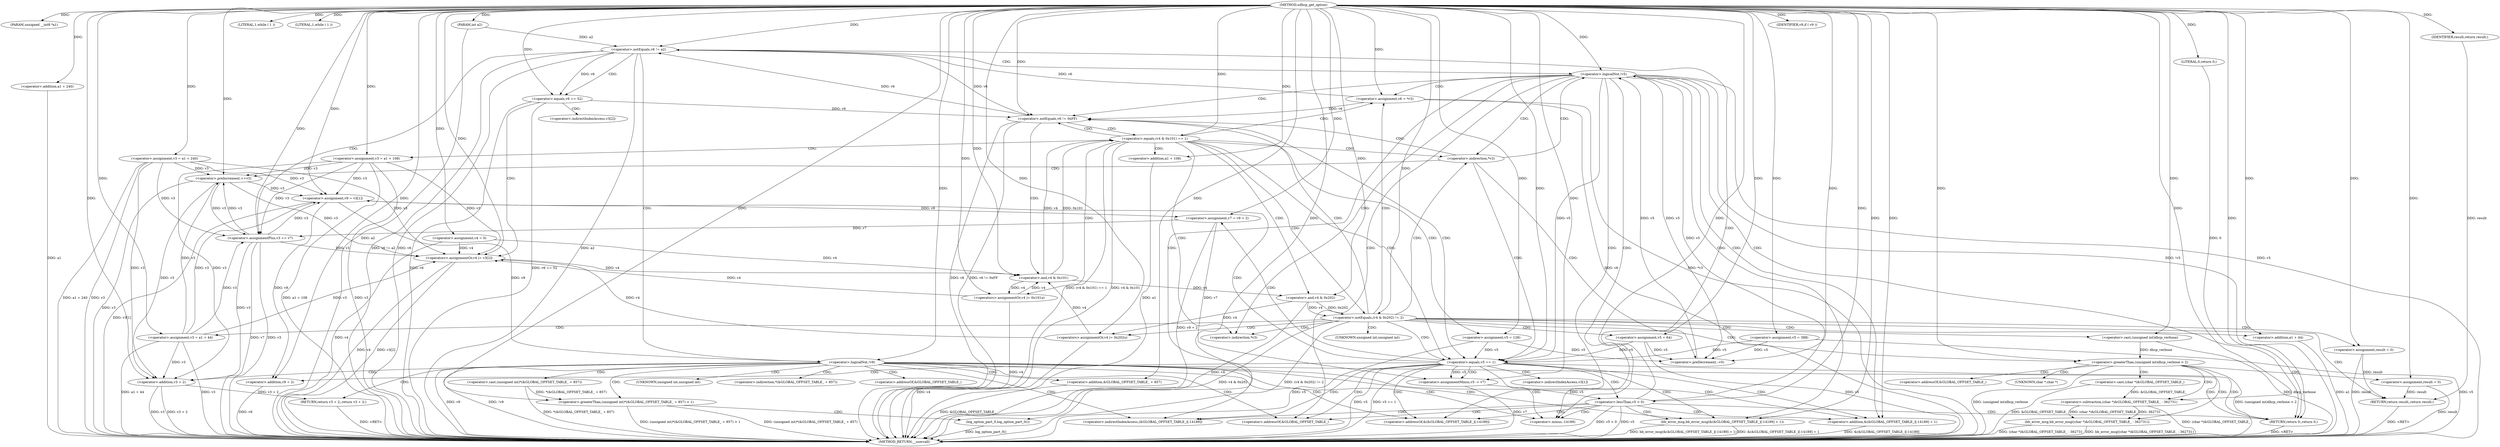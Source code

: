 digraph udhcp_get_option {  
"1000108" [label = "(METHOD,udhcp_get_option)" ]
"1000293" [label = "(METHOD_RETURN,__usercall)" ]
"1000109" [label = "(PARAM,unsigned __int8 *a1)" ]
"1000110" [label = "(PARAM,int a2)" ]
"1000119" [label = "(<operator>.assignment,v3 = a1 + 240)" ]
"1000121" [label = "(<operator>.addition,a1 + 240)" ]
"1000124" [label = "(<operator>.assignment,v4 = 0)" ]
"1000127" [label = "(<operator>.assignment,v5 = 388)" ]
"1000131" [label = "(LITERAL,1,while ( 1 ))" ]
"1000134" [label = "(LITERAL,1,while ( 1 ))" ]
"1000136" [label = "(<operator>.assignment,v6 = *v3)" ]
"1000144" [label = "(<operator>.preDecrement,--v5)" ]
"1000146" [label = "(<operator>.preIncrement,++v3)" ]
"1000150" [label = "(<operator>.logicalNot,!v5)" ]
"1000154" [label = "(<operator>.notEquals,v6 != 0xFF)" ]
"1000159" [label = "(<operator>.equals,(v4 & 0x101) == 1)" ]
"1000160" [label = "(<operator>.and,v4 & 0x101)" ]
"1000165" [label = "(<operators>.assignmentOr,v4 |= 0x101u)" ]
"1000168" [label = "(<operator>.assignment,v3 = a1 + 108)" ]
"1000170" [label = "(<operator>.addition,a1 + 108)" ]
"1000173" [label = "(<operator>.assignment,v5 = 128)" ]
"1000179" [label = "(<operator>.notEquals,(v4 & 0x202) != 2)" ]
"1000180" [label = "(<operator>.and,v4 & 0x202)" ]
"1000185" [label = "(<operator>.assignment,result = 0)" ]
"1000189" [label = "(<operator>.greaterThan,(unsigned int)dhcp_verbose > 2)" ]
"1000190" [label = "(<operator>.cast,(unsigned int)dhcp_verbose)" ]
"1000195" [label = "(bb_error_msg,bb_error_msg((char *)&GLOBAL_OFFSET_TABLE_ - 362731))" ]
"1000196" [label = "(<operator>.subtraction,(char *)&GLOBAL_OFFSET_TABLE_ - 362731)" ]
"1000197" [label = "(<operator>.cast,(char *)&GLOBAL_OFFSET_TABLE_)" ]
"1000202" [label = "(<operator>.assignment,result = 0)" ]
"1000205" [label = "(RETURN,return result;,return result;)" ]
"1000206" [label = "(IDENTIFIER,result,return result;)" ]
"1000207" [label = "(<operators>.assignmentOr,v4 |= 0x202u)" ]
"1000210" [label = "(<operator>.assignment,v3 = a1 + 44)" ]
"1000212" [label = "(<operator>.addition,a1 + 44)" ]
"1000215" [label = "(<operator>.assignment,v5 = 64)" ]
"1000219" [label = "(<operator>.equals,v5 == 1)" ]
"1000223" [label = "(<operator>.assignment,v9 = v3[1])" ]
"1000228" [label = "(<operator>.assignment,v7 = v9 + 2)" ]
"1000230" [label = "(<operator>.addition,v9 + 2)" ]
"1000233" [label = "(<operator>.assignmentMinus,v5 -= v7)" ]
"1000237" [label = "(<operator>.lessThan,v5 < 0)" ]
"1000242" [label = "(<operator>.notEquals,v6 != a2)" ]
"1000247" [label = "(IDENTIFIER,v9,if ( v9 ))" ]
"1000250" [label = "(<operator>.equals,v6 == 52)" ]
"1000253" [label = "(<operators>.assignmentOr,v4 |= v3[2])" ]
"1000258" [label = "(<operator>.assignmentPlus,v3 += v7)" ]
"1000263" [label = "(<operator>.logicalNot,!v9)" ]
"1000267" [label = "(bb_error_msg,bb_error_msg(&(&GLOBAL_OFFSET_TABLE_)[-14189] + 1))" ]
"1000268" [label = "(<operator>.addition,&(&GLOBAL_OFFSET_TABLE_)[-14189] + 1)" ]
"1000273" [label = "(<operator>.minus,-14189)" ]
"1000276" [label = "(RETURN,return 0;,return 0;)" ]
"1000277" [label = "(LITERAL,0,return 0;)" ]
"1000279" [label = "(<operator>.greaterThan,(unsigned int)*(&GLOBAL_OFFSET_TABLE_ + 857) > 1)" ]
"1000280" [label = "(<operator>.cast,(unsigned int)*(&GLOBAL_OFFSET_TABLE_ + 857))" ]
"1000283" [label = "(<operator>.addition,&GLOBAL_OFFSET_TABLE_ + 857)" ]
"1000288" [label = "(log_option_part_0,log_option_part_0())" ]
"1000289" [label = "(RETURN,return v3 + 2;,return v3 + 2;)" ]
"1000290" [label = "(<operator>.addition,v3 + 2)" ]
"1000138" [label = "(<operator>.indirection,*v3)" ]
"1000141" [label = "(<operator>.indirection,*v3)" ]
"1000191" [label = "(UNKNOWN,unsigned int,unsigned int)" ]
"1000198" [label = "(UNKNOWN,char *,char *)" ]
"1000199" [label = "(<operator>.addressOf,&GLOBAL_OFFSET_TABLE_)" ]
"1000225" [label = "(<operator>.indirectIndexAccess,v3[1])" ]
"1000255" [label = "(<operator>.indirectIndexAccess,v3[2])" ]
"1000269" [label = "(<operator>.addressOf,&(&GLOBAL_OFFSET_TABLE_)[-14189])" ]
"1000270" [label = "(<operator>.indirectIndexAccess,(&GLOBAL_OFFSET_TABLE_)[-14189])" ]
"1000271" [label = "(<operator>.addressOf,&GLOBAL_OFFSET_TABLE_)" ]
"1000281" [label = "(UNKNOWN,unsigned int,unsigned int)" ]
"1000282" [label = "(<operator>.indirection,*(&GLOBAL_OFFSET_TABLE_ + 857))" ]
"1000284" [label = "(<operator>.addressOf,&GLOBAL_OFFSET_TABLE_)" ]
  "1000205" -> "1000293"  [ label = "DDG: <RET>"] 
  "1000276" -> "1000293"  [ label = "DDG: <RET>"] 
  "1000127" -> "1000293"  [ label = "DDG: v5"] 
  "1000136" -> "1000293"  [ label = "DDG: *v3"] 
  "1000279" -> "1000293"  [ label = "DDG: (unsigned int)*(&GLOBAL_OFFSET_TABLE_ + 857) > 1"] 
  "1000230" -> "1000293"  [ label = "DDG: v9"] 
  "1000279" -> "1000293"  [ label = "DDG: (unsigned int)*(&GLOBAL_OFFSET_TABLE_ + 857)"] 
  "1000263" -> "1000293"  [ label = "DDG: v9"] 
  "1000250" -> "1000293"  [ label = "DDG: v6"] 
  "1000210" -> "1000293"  [ label = "DDG: a1 + 44"] 
  "1000258" -> "1000293"  [ label = "DDG: v7"] 
  "1000180" -> "1000293"  [ label = "DDG: v4"] 
  "1000242" -> "1000293"  [ label = "DDG: v6"] 
  "1000267" -> "1000293"  [ label = "DDG: bb_error_msg(&(&GLOBAL_OFFSET_TABLE_)[-14189] + 1)"] 
  "1000197" -> "1000293"  [ label = "DDG: &GLOBAL_OFFSET_TABLE_"] 
  "1000202" -> "1000293"  [ label = "DDG: result"] 
  "1000119" -> "1000293"  [ label = "DDG: v3"] 
  "1000189" -> "1000293"  [ label = "DDG: (unsigned int)dhcp_verbose > 2"] 
  "1000165" -> "1000293"  [ label = "DDG: v4"] 
  "1000242" -> "1000293"  [ label = "DDG: a2"] 
  "1000258" -> "1000293"  [ label = "DDG: v3"] 
  "1000173" -> "1000293"  [ label = "DDG: v5"] 
  "1000268" -> "1000293"  [ label = "DDG: &(&GLOBAL_OFFSET_TABLE_)[-14189]"] 
  "1000121" -> "1000293"  [ label = "DDG: a1"] 
  "1000212" -> "1000293"  [ label = "DDG: a1"] 
  "1000228" -> "1000293"  [ label = "DDG: v9 + 2"] 
  "1000210" -> "1000293"  [ label = "DDG: v3"] 
  "1000290" -> "1000293"  [ label = "DDG: v3 + 2"] 
  "1000119" -> "1000293"  [ label = "DDG: a1 + 240"] 
  "1000136" -> "1000293"  [ label = "DDG: v6"] 
  "1000219" -> "1000293"  [ label = "DDG: v5"] 
  "1000110" -> "1000293"  [ label = "DDG: a2"] 
  "1000250" -> "1000293"  [ label = "DDG: v6 == 52"] 
  "1000267" -> "1000293"  [ label = "DDG: &(&GLOBAL_OFFSET_TABLE_)[-14189] + 1"] 
  "1000150" -> "1000293"  [ label = "DDG: !v5"] 
  "1000179" -> "1000293"  [ label = "DDG: v4 & 0x202"] 
  "1000146" -> "1000293"  [ label = "DDG: v3"] 
  "1000154" -> "1000293"  [ label = "DDG: v6"] 
  "1000280" -> "1000293"  [ label = "DDG: *(&GLOBAL_OFFSET_TABLE_ + 857)"] 
  "1000189" -> "1000293"  [ label = "DDG: (unsigned int)dhcp_verbose"] 
  "1000237" -> "1000293"  [ label = "DDG: v5 < 0"] 
  "1000263" -> "1000293"  [ label = "DDG: !v9"] 
  "1000253" -> "1000293"  [ label = "DDG: v3[2]"] 
  "1000159" -> "1000293"  [ label = "DDG: (v4 & 0x101) == 1"] 
  "1000288" -> "1000293"  [ label = "DDG: log_option_part_0()"] 
  "1000223" -> "1000293"  [ label = "DDG: v3[1]"] 
  "1000168" -> "1000293"  [ label = "DDG: a1 + 108"] 
  "1000290" -> "1000293"  [ label = "DDG: v3"] 
  "1000170" -> "1000293"  [ label = "DDG: a1"] 
  "1000207" -> "1000293"  [ label = "DDG: v4"] 
  "1000124" -> "1000293"  [ label = "DDG: v4"] 
  "1000190" -> "1000293"  [ label = "DDG: dhcp_verbose"] 
  "1000242" -> "1000293"  [ label = "DDG: v6 != a2"] 
  "1000179" -> "1000293"  [ label = "DDG: (v4 & 0x202) != 2"] 
  "1000195" -> "1000293"  [ label = "DDG: (char *)&GLOBAL_OFFSET_TABLE_ - 362731"] 
  "1000168" -> "1000293"  [ label = "DDG: v3"] 
  "1000215" -> "1000293"  [ label = "DDG: v5"] 
  "1000283" -> "1000293"  [ label = "DDG: &GLOBAL_OFFSET_TABLE_"] 
  "1000237" -> "1000293"  [ label = "DDG: v5"] 
  "1000159" -> "1000293"  [ label = "DDG: v4 & 0x101"] 
  "1000253" -> "1000293"  [ label = "DDG: v4"] 
  "1000195" -> "1000293"  [ label = "DDG: bb_error_msg((char *)&GLOBAL_OFFSET_TABLE_ - 362731)"] 
  "1000196" -> "1000293"  [ label = "DDG: (char *)&GLOBAL_OFFSET_TABLE_"] 
  "1000154" -> "1000293"  [ label = "DDG: v6 != 0xFF"] 
  "1000233" -> "1000293"  [ label = "DDG: v7"] 
  "1000219" -> "1000293"  [ label = "DDG: v5 == 1"] 
  "1000150" -> "1000293"  [ label = "DDG: v5"] 
  "1000185" -> "1000293"  [ label = "DDG: result"] 
  "1000289" -> "1000293"  [ label = "DDG: <RET>"] 
  "1000108" -> "1000109"  [ label = "DDG: "] 
  "1000108" -> "1000110"  [ label = "DDG: "] 
  "1000108" -> "1000119"  [ label = "DDG: "] 
  "1000108" -> "1000121"  [ label = "DDG: "] 
  "1000108" -> "1000124"  [ label = "DDG: "] 
  "1000108" -> "1000127"  [ label = "DDG: "] 
  "1000108" -> "1000131"  [ label = "DDG: "] 
  "1000108" -> "1000134"  [ label = "DDG: "] 
  "1000108" -> "1000136"  [ label = "DDG: "] 
  "1000127" -> "1000144"  [ label = "DDG: v5"] 
  "1000173" -> "1000144"  [ label = "DDG: v5"] 
  "1000215" -> "1000144"  [ label = "DDG: v5"] 
  "1000150" -> "1000144"  [ label = "DDG: v5"] 
  "1000108" -> "1000144"  [ label = "DDG: "] 
  "1000119" -> "1000146"  [ label = "DDG: v3"] 
  "1000258" -> "1000146"  [ label = "DDG: v3"] 
  "1000210" -> "1000146"  [ label = "DDG: v3"] 
  "1000168" -> "1000146"  [ label = "DDG: v3"] 
  "1000108" -> "1000146"  [ label = "DDG: "] 
  "1000144" -> "1000150"  [ label = "DDG: v5"] 
  "1000237" -> "1000150"  [ label = "DDG: v5"] 
  "1000108" -> "1000150"  [ label = "DDG: "] 
  "1000242" -> "1000154"  [ label = "DDG: v6"] 
  "1000136" -> "1000154"  [ label = "DDG: v6"] 
  "1000250" -> "1000154"  [ label = "DDG: v6"] 
  "1000108" -> "1000154"  [ label = "DDG: "] 
  "1000160" -> "1000159"  [ label = "DDG: v4"] 
  "1000160" -> "1000159"  [ label = "DDG: 0x101"] 
  "1000165" -> "1000160"  [ label = "DDG: v4"] 
  "1000207" -> "1000160"  [ label = "DDG: v4"] 
  "1000124" -> "1000160"  [ label = "DDG: v4"] 
  "1000253" -> "1000160"  [ label = "DDG: v4"] 
  "1000108" -> "1000160"  [ label = "DDG: "] 
  "1000108" -> "1000159"  [ label = "DDG: "] 
  "1000108" -> "1000165"  [ label = "DDG: "] 
  "1000160" -> "1000165"  [ label = "DDG: v4"] 
  "1000108" -> "1000168"  [ label = "DDG: "] 
  "1000108" -> "1000170"  [ label = "DDG: "] 
  "1000108" -> "1000173"  [ label = "DDG: "] 
  "1000180" -> "1000179"  [ label = "DDG: v4"] 
  "1000180" -> "1000179"  [ label = "DDG: 0x202"] 
  "1000160" -> "1000180"  [ label = "DDG: v4"] 
  "1000108" -> "1000180"  [ label = "DDG: "] 
  "1000108" -> "1000179"  [ label = "DDG: "] 
  "1000108" -> "1000185"  [ label = "DDG: "] 
  "1000190" -> "1000189"  [ label = "DDG: dhcp_verbose"] 
  "1000108" -> "1000190"  [ label = "DDG: "] 
  "1000108" -> "1000189"  [ label = "DDG: "] 
  "1000196" -> "1000195"  [ label = "DDG: (char *)&GLOBAL_OFFSET_TABLE_"] 
  "1000196" -> "1000195"  [ label = "DDG: 362731"] 
  "1000197" -> "1000196"  [ label = "DDG: &GLOBAL_OFFSET_TABLE_"] 
  "1000108" -> "1000196"  [ label = "DDG: "] 
  "1000108" -> "1000202"  [ label = "DDG: "] 
  "1000206" -> "1000205"  [ label = "DDG: result"] 
  "1000202" -> "1000205"  [ label = "DDG: result"] 
  "1000185" -> "1000205"  [ label = "DDG: result"] 
  "1000108" -> "1000206"  [ label = "DDG: "] 
  "1000108" -> "1000207"  [ label = "DDG: "] 
  "1000180" -> "1000207"  [ label = "DDG: v4"] 
  "1000108" -> "1000210"  [ label = "DDG: "] 
  "1000108" -> "1000212"  [ label = "DDG: "] 
  "1000108" -> "1000215"  [ label = "DDG: "] 
  "1000127" -> "1000219"  [ label = "DDG: v5"] 
  "1000173" -> "1000219"  [ label = "DDG: v5"] 
  "1000215" -> "1000219"  [ label = "DDG: v5"] 
  "1000150" -> "1000219"  [ label = "DDG: v5"] 
  "1000108" -> "1000219"  [ label = "DDG: "] 
  "1000119" -> "1000223"  [ label = "DDG: v3"] 
  "1000258" -> "1000223"  [ label = "DDG: v3"] 
  "1000210" -> "1000223"  [ label = "DDG: v3"] 
  "1000146" -> "1000223"  [ label = "DDG: v3"] 
  "1000168" -> "1000223"  [ label = "DDG: v3"] 
  "1000108" -> "1000223"  [ label = "DDG: "] 
  "1000223" -> "1000228"  [ label = "DDG: v9"] 
  "1000108" -> "1000228"  [ label = "DDG: "] 
  "1000223" -> "1000230"  [ label = "DDG: v9"] 
  "1000108" -> "1000230"  [ label = "DDG: "] 
  "1000228" -> "1000233"  [ label = "DDG: v7"] 
  "1000108" -> "1000233"  [ label = "DDG: "] 
  "1000219" -> "1000233"  [ label = "DDG: v5"] 
  "1000233" -> "1000237"  [ label = "DDG: v5"] 
  "1000108" -> "1000237"  [ label = "DDG: "] 
  "1000136" -> "1000242"  [ label = "DDG: v6"] 
  "1000154" -> "1000242"  [ label = "DDG: v6"] 
  "1000108" -> "1000242"  [ label = "DDG: "] 
  "1000110" -> "1000242"  [ label = "DDG: a2"] 
  "1000108" -> "1000247"  [ label = "DDG: "] 
  "1000242" -> "1000250"  [ label = "DDG: v6"] 
  "1000108" -> "1000250"  [ label = "DDG: "] 
  "1000119" -> "1000253"  [ label = "DDG: v3"] 
  "1000258" -> "1000253"  [ label = "DDG: v3"] 
  "1000210" -> "1000253"  [ label = "DDG: v3"] 
  "1000146" -> "1000253"  [ label = "DDG: v3"] 
  "1000168" -> "1000253"  [ label = "DDG: v3"] 
  "1000165" -> "1000253"  [ label = "DDG: v4"] 
  "1000207" -> "1000253"  [ label = "DDG: v4"] 
  "1000124" -> "1000253"  [ label = "DDG: v4"] 
  "1000108" -> "1000253"  [ label = "DDG: "] 
  "1000108" -> "1000258"  [ label = "DDG: "] 
  "1000228" -> "1000258"  [ label = "DDG: v7"] 
  "1000119" -> "1000258"  [ label = "DDG: v3"] 
  "1000210" -> "1000258"  [ label = "DDG: v3"] 
  "1000146" -> "1000258"  [ label = "DDG: v3"] 
  "1000168" -> "1000258"  [ label = "DDG: v3"] 
  "1000108" -> "1000263"  [ label = "DDG: "] 
  "1000223" -> "1000263"  [ label = "DDG: v9"] 
  "1000108" -> "1000267"  [ label = "DDG: "] 
  "1000108" -> "1000273"  [ label = "DDG: "] 
  "1000108" -> "1000268"  [ label = "DDG: "] 
  "1000277" -> "1000276"  [ label = "DDG: 0"] 
  "1000108" -> "1000276"  [ label = "DDG: "] 
  "1000108" -> "1000277"  [ label = "DDG: "] 
  "1000280" -> "1000279"  [ label = "DDG: *(&GLOBAL_OFFSET_TABLE_ + 857)"] 
  "1000108" -> "1000283"  [ label = "DDG: "] 
  "1000108" -> "1000279"  [ label = "DDG: "] 
  "1000108" -> "1000288"  [ label = "DDG: "] 
  "1000290" -> "1000289"  [ label = "DDG: v3 + 2"] 
  "1000119" -> "1000290"  [ label = "DDG: v3"] 
  "1000258" -> "1000290"  [ label = "DDG: v3"] 
  "1000210" -> "1000290"  [ label = "DDG: v3"] 
  "1000146" -> "1000290"  [ label = "DDG: v3"] 
  "1000168" -> "1000290"  [ label = "DDG: v3"] 
  "1000108" -> "1000290"  [ label = "DDG: "] 
  "1000141" -> "1000144"  [ label = "CDG: "] 
  "1000141" -> "1000150"  [ label = "CDG: "] 
  "1000141" -> "1000146"  [ label = "CDG: "] 
  "1000141" -> "1000219"  [ label = "CDG: "] 
  "1000141" -> "1000154"  [ label = "CDG: "] 
  "1000150" -> "1000271"  [ label = "CDG: "] 
  "1000150" -> "1000270"  [ label = "CDG: "] 
  "1000150" -> "1000269"  [ label = "CDG: "] 
  "1000150" -> "1000268"  [ label = "CDG: "] 
  "1000150" -> "1000267"  [ label = "CDG: "] 
  "1000150" -> "1000276"  [ label = "CDG: "] 
  "1000150" -> "1000273"  [ label = "CDG: "] 
  "1000150" -> "1000141"  [ label = "CDG: "] 
  "1000150" -> "1000138"  [ label = "CDG: "] 
  "1000150" -> "1000136"  [ label = "CDG: "] 
  "1000150" -> "1000154"  [ label = "CDG: "] 
  "1000154" -> "1000219"  [ label = "CDG: "] 
  "1000154" -> "1000160"  [ label = "CDG: "] 
  "1000154" -> "1000159"  [ label = "CDG: "] 
  "1000159" -> "1000173"  [ label = "CDG: "] 
  "1000159" -> "1000170"  [ label = "CDG: "] 
  "1000159" -> "1000168"  [ label = "CDG: "] 
  "1000159" -> "1000165"  [ label = "CDG: "] 
  "1000159" -> "1000180"  [ label = "CDG: "] 
  "1000159" -> "1000179"  [ label = "CDG: "] 
  "1000159" -> "1000219"  [ label = "CDG: "] 
  "1000159" -> "1000141"  [ label = "CDG: "] 
  "1000159" -> "1000138"  [ label = "CDG: "] 
  "1000159" -> "1000136"  [ label = "CDG: "] 
  "1000159" -> "1000154"  [ label = "CDG: "] 
  "1000179" -> "1000191"  [ label = "CDG: "] 
  "1000179" -> "1000190"  [ label = "CDG: "] 
  "1000179" -> "1000189"  [ label = "CDG: "] 
  "1000179" -> "1000185"  [ label = "CDG: "] 
  "1000179" -> "1000207"  [ label = "CDG: "] 
  "1000179" -> "1000205"  [ label = "CDG: "] 
  "1000179" -> "1000215"  [ label = "CDG: "] 
  "1000179" -> "1000212"  [ label = "CDG: "] 
  "1000179" -> "1000210"  [ label = "CDG: "] 
  "1000179" -> "1000219"  [ label = "CDG: "] 
  "1000179" -> "1000141"  [ label = "CDG: "] 
  "1000179" -> "1000138"  [ label = "CDG: "] 
  "1000179" -> "1000136"  [ label = "CDG: "] 
  "1000179" -> "1000154"  [ label = "CDG: "] 
  "1000189" -> "1000202"  [ label = "CDG: "] 
  "1000189" -> "1000199"  [ label = "CDG: "] 
  "1000189" -> "1000198"  [ label = "CDG: "] 
  "1000189" -> "1000197"  [ label = "CDG: "] 
  "1000189" -> "1000196"  [ label = "CDG: "] 
  "1000189" -> "1000195"  [ label = "CDG: "] 
  "1000219" -> "1000223"  [ label = "CDG: "] 
  "1000219" -> "1000237"  [ label = "CDG: "] 
  "1000219" -> "1000233"  [ label = "CDG: "] 
  "1000219" -> "1000230"  [ label = "CDG: "] 
  "1000219" -> "1000228"  [ label = "CDG: "] 
  "1000219" -> "1000225"  [ label = "CDG: "] 
  "1000219" -> "1000271"  [ label = "CDG: "] 
  "1000219" -> "1000270"  [ label = "CDG: "] 
  "1000219" -> "1000269"  [ label = "CDG: "] 
  "1000219" -> "1000268"  [ label = "CDG: "] 
  "1000219" -> "1000267"  [ label = "CDG: "] 
  "1000219" -> "1000276"  [ label = "CDG: "] 
  "1000219" -> "1000273"  [ label = "CDG: "] 
  "1000237" -> "1000242"  [ label = "CDG: "] 
  "1000237" -> "1000271"  [ label = "CDG: "] 
  "1000237" -> "1000270"  [ label = "CDG: "] 
  "1000237" -> "1000269"  [ label = "CDG: "] 
  "1000237" -> "1000268"  [ label = "CDG: "] 
  "1000237" -> "1000267"  [ label = "CDG: "] 
  "1000237" -> "1000276"  [ label = "CDG: "] 
  "1000237" -> "1000273"  [ label = "CDG: "] 
  "1000242" -> "1000263"  [ label = "CDG: "] 
  "1000242" -> "1000258"  [ label = "CDG: "] 
  "1000242" -> "1000150"  [ label = "CDG: "] 
  "1000242" -> "1000250"  [ label = "CDG: "] 
  "1000250" -> "1000255"  [ label = "CDG: "] 
  "1000250" -> "1000253"  [ label = "CDG: "] 
  "1000263" -> "1000271"  [ label = "CDG: "] 
  "1000263" -> "1000270"  [ label = "CDG: "] 
  "1000263" -> "1000269"  [ label = "CDG: "] 
  "1000263" -> "1000268"  [ label = "CDG: "] 
  "1000263" -> "1000267"  [ label = "CDG: "] 
  "1000263" -> "1000284"  [ label = "CDG: "] 
  "1000263" -> "1000283"  [ label = "CDG: "] 
  "1000263" -> "1000282"  [ label = "CDG: "] 
  "1000263" -> "1000281"  [ label = "CDG: "] 
  "1000263" -> "1000280"  [ label = "CDG: "] 
  "1000263" -> "1000279"  [ label = "CDG: "] 
  "1000263" -> "1000276"  [ label = "CDG: "] 
  "1000263" -> "1000273"  [ label = "CDG: "] 
  "1000263" -> "1000290"  [ label = "CDG: "] 
  "1000263" -> "1000289"  [ label = "CDG: "] 
  "1000279" -> "1000288"  [ label = "CDG: "] 
}
